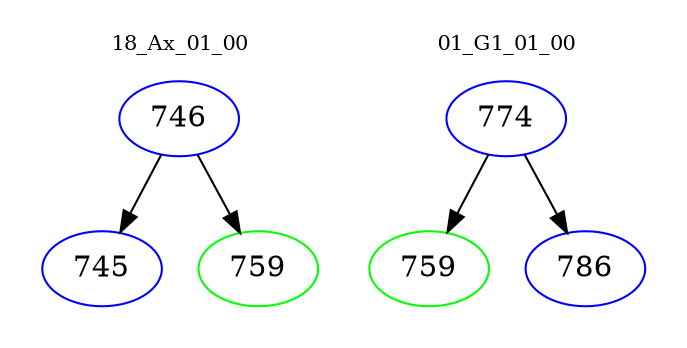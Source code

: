 digraph{
subgraph cluster_0 {
color = white
label = "18_Ax_01_00";
fontsize=10;
T0_746 [label="746", color="blue"]
T0_746 -> T0_745 [color="black"]
T0_745 [label="745", color="blue"]
T0_746 -> T0_759 [color="black"]
T0_759 [label="759", color="green"]
}
subgraph cluster_1 {
color = white
label = "01_G1_01_00";
fontsize=10;
T1_774 [label="774", color="blue"]
T1_774 -> T1_759 [color="black"]
T1_759 [label="759", color="green"]
T1_774 -> T1_786 [color="black"]
T1_786 [label="786", color="blue"]
}
}
